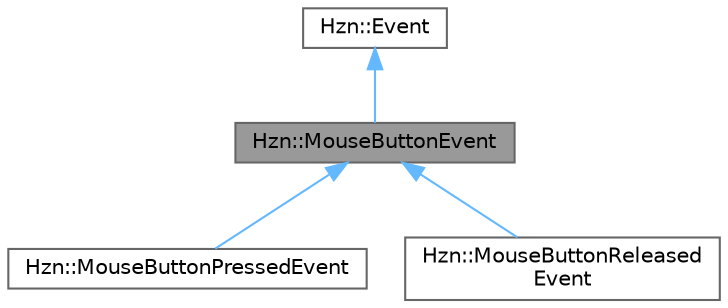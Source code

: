 digraph "Hzn::MouseButtonEvent"
{
 // LATEX_PDF_SIZE
  bgcolor="transparent";
  edge [fontname=Helvetica,fontsize=10,labelfontname=Helvetica,labelfontsize=10];
  node [fontname=Helvetica,fontsize=10,shape=box,height=0.2,width=0.4];
  Node1 [label="Hzn::MouseButtonEvent",height=0.2,width=0.4,color="gray40", fillcolor="grey60", style="filled", fontcolor="black",tooltip=" "];
  Node2 -> Node1 [dir="back",color="steelblue1",style="solid"];
  Node2 [label="Hzn::Event",height=0.2,width=0.4,color="gray40", fillcolor="white", style="filled",URL="$class_hzn_1_1_event.html",tooltip=" "];
  Node1 -> Node3 [dir="back",color="steelblue1",style="solid"];
  Node3 [label="Hzn::MouseButtonPressedEvent",height=0.2,width=0.4,color="gray40", fillcolor="white", style="filled",URL="$class_hzn_1_1_mouse_button_pressed_event.html",tooltip=" "];
  Node1 -> Node4 [dir="back",color="steelblue1",style="solid"];
  Node4 [label="Hzn::MouseButtonReleased\lEvent",height=0.2,width=0.4,color="gray40", fillcolor="white", style="filled",URL="$class_hzn_1_1_mouse_button_released_event.html",tooltip=" "];
}
